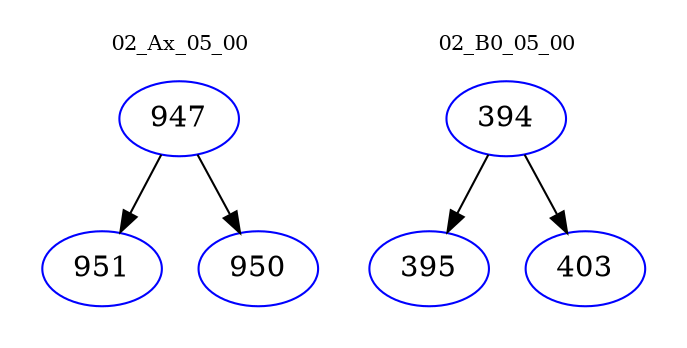 digraph{
subgraph cluster_0 {
color = white
label = "02_Ax_05_00";
fontsize=10;
T0_947 [label="947", color="blue"]
T0_947 -> T0_951 [color="black"]
T0_951 [label="951", color="blue"]
T0_947 -> T0_950 [color="black"]
T0_950 [label="950", color="blue"]
}
subgraph cluster_1 {
color = white
label = "02_B0_05_00";
fontsize=10;
T1_394 [label="394", color="blue"]
T1_394 -> T1_395 [color="black"]
T1_395 [label="395", color="blue"]
T1_394 -> T1_403 [color="black"]
T1_403 [label="403", color="blue"]
}
}
